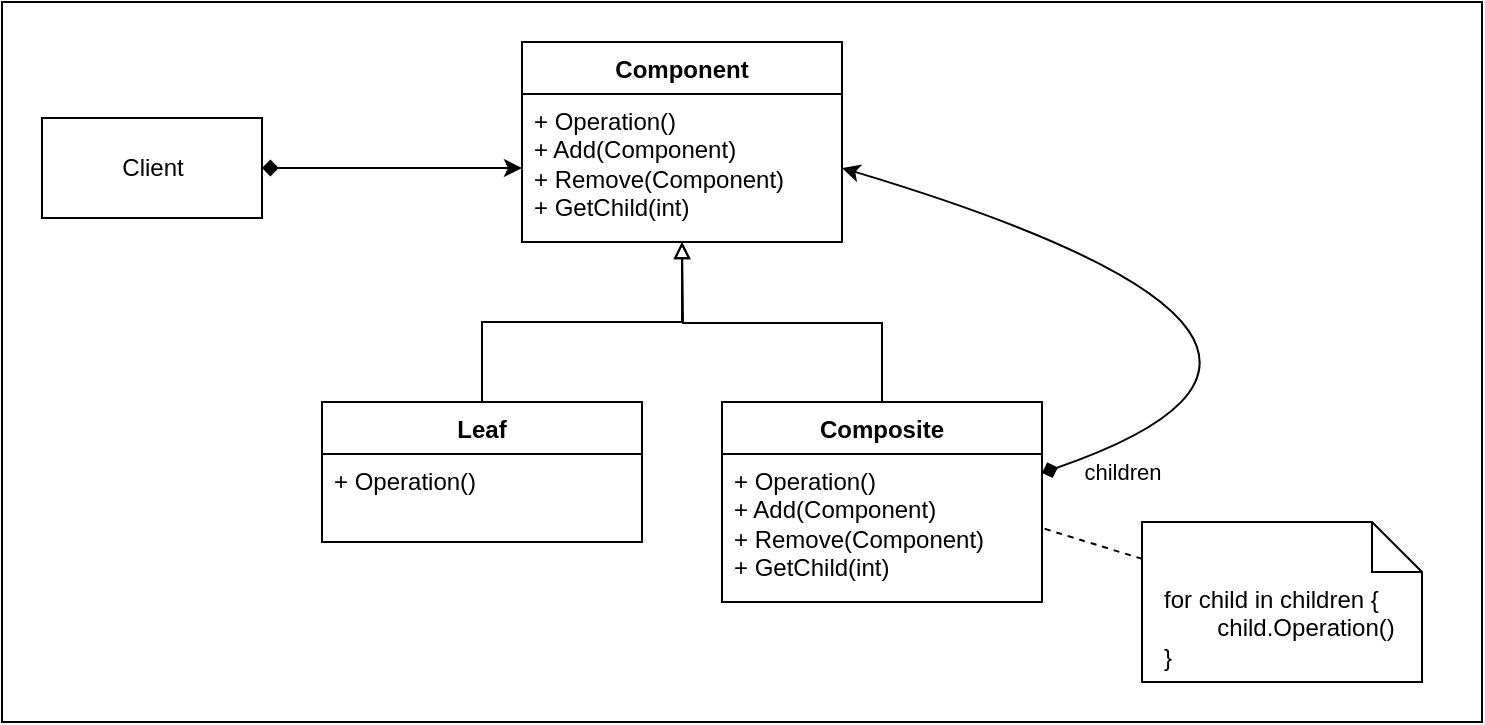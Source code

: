 <mxfile>
    <diagram name="Page-1" id="SDWG9DKmseKplDPkIkF8">
        <mxGraphModel dx="978" dy="456" grid="1" gridSize="10" guides="1" tooltips="1" connect="1" arrows="1" fold="1" page="1" pageScale="1" pageWidth="850" pageHeight="1100" math="0" shadow="0">
            <root>
                <mxCell id="0"/>
                <mxCell id="1" parent="0"/>
                <mxCell id="bwSSeVmjy1r_vaOKLsch-12" value="" style="rounded=0;whiteSpace=wrap;html=1;" parent="1" vertex="1">
                    <mxGeometry x="20" y="90" width="740" height="360" as="geometry"/>
                </mxCell>
                <mxCell id="bwSSeVmjy1r_vaOKLsch-1" value="Component" style="swimlane;fontStyle=1;align=center;verticalAlign=top;childLayout=stackLayout;horizontal=1;startSize=26;horizontalStack=0;resizeParent=1;resizeParentMax=0;resizeLast=0;collapsible=1;marginBottom=0;whiteSpace=wrap;html=1;" parent="1" vertex="1">
                    <mxGeometry x="280" y="110" width="160" height="100" as="geometry"/>
                </mxCell>
                <mxCell id="bwSSeVmjy1r_vaOKLsch-4" value="+ Operation()&lt;br&gt;+ Add(Component)&lt;br&gt;+ Remove(Component)&lt;br&gt;+ GetChild(int)" style="text;strokeColor=none;fillColor=none;align=left;verticalAlign=top;spacingLeft=4;spacingRight=4;overflow=hidden;rotatable=0;points=[[0,0.5],[1,0.5]];portConstraint=eastwest;whiteSpace=wrap;html=1;" parent="bwSSeVmjy1r_vaOKLsch-1" vertex="1">
                    <mxGeometry y="26" width="160" height="74" as="geometry"/>
                </mxCell>
                <mxCell id="bwSSeVmjy1r_vaOKLsch-10" style="edgeStyle=orthogonalEdgeStyle;rounded=0;orthogonalLoop=1;jettySize=auto;html=1;endArrow=block;endFill=0;" parent="1" source="bwSSeVmjy1r_vaOKLsch-5" target="bwSSeVmjy1r_vaOKLsch-1" edge="1">
                    <mxGeometry relative="1" as="geometry"/>
                </mxCell>
                <mxCell id="bwSSeVmjy1r_vaOKLsch-5" value="Leaf" style="swimlane;fontStyle=1;align=center;verticalAlign=top;childLayout=stackLayout;horizontal=1;startSize=26;horizontalStack=0;resizeParent=1;resizeParentMax=0;resizeLast=0;collapsible=1;marginBottom=0;whiteSpace=wrap;html=1;" parent="1" vertex="1">
                    <mxGeometry x="180" y="290" width="160" height="70" as="geometry"/>
                </mxCell>
                <mxCell id="bwSSeVmjy1r_vaOKLsch-8" value="+ Operation()" style="text;strokeColor=none;fillColor=none;align=left;verticalAlign=top;spacingLeft=4;spacingRight=4;overflow=hidden;rotatable=0;points=[[0,0.5],[1,0.5]];portConstraint=eastwest;whiteSpace=wrap;html=1;" parent="bwSSeVmjy1r_vaOKLsch-5" vertex="1">
                    <mxGeometry y="26" width="160" height="44" as="geometry"/>
                </mxCell>
                <mxCell id="3" value="Composite" style="swimlane;fontStyle=1;align=center;verticalAlign=top;childLayout=stackLayout;horizontal=1;startSize=26;horizontalStack=0;resizeParent=1;resizeParentMax=0;resizeLast=0;collapsible=1;marginBottom=0;whiteSpace=wrap;html=1;" vertex="1" parent="1">
                    <mxGeometry x="380" y="290" width="160" height="100" as="geometry"/>
                </mxCell>
                <mxCell id="4" value="+ Operation()&lt;br&gt;+ Add(Component)&lt;br&gt;+ Remove(Component)&lt;br&gt;+ GetChild(int)" style="text;strokeColor=none;fillColor=none;align=left;verticalAlign=top;spacingLeft=4;spacingRight=4;overflow=hidden;rotatable=0;points=[[0,0.5],[1,0.5]];portConstraint=eastwest;whiteSpace=wrap;html=1;" vertex="1" parent="3">
                    <mxGeometry y="26" width="160" height="74" as="geometry"/>
                </mxCell>
                <mxCell id="5" style="edgeStyle=orthogonalEdgeStyle;rounded=0;orthogonalLoop=1;jettySize=auto;html=1;endArrow=block;endFill=0;exitX=0.5;exitY=0;exitDx=0;exitDy=0;" edge="1" parent="1" source="3">
                    <mxGeometry relative="1" as="geometry">
                        <mxPoint x="270" y="300" as="sourcePoint"/>
                        <mxPoint x="360" y="210" as="targetPoint"/>
                    </mxGeometry>
                </mxCell>
                <mxCell id="6" style="edgeStyle=none;html=1;entryX=1;entryY=0.5;entryDx=0;entryDy=0;curved=1;startArrow=diamond;startFill=1;" edge="1" parent="1" source="4" target="bwSSeVmjy1r_vaOKLsch-4">
                    <mxGeometry relative="1" as="geometry">
                        <Array as="points">
                            <mxPoint x="730" y="260"/>
                        </Array>
                    </mxGeometry>
                </mxCell>
                <mxCell id="7" value="children" style="edgeLabel;html=1;align=center;verticalAlign=middle;resizable=0;points=[];" vertex="1" connectable="0" parent="6">
                    <mxGeometry x="-0.751" y="1" relative="1" as="geometry">
                        <mxPoint x="-19" y="21" as="offset"/>
                    </mxGeometry>
                </mxCell>
                <mxCell id="9" style="edgeStyle=none;curved=1;html=1;entryX=0;entryY=0.5;entryDx=0;entryDy=0;startArrow=diamond;startFill=1;" edge="1" parent="1" source="8" target="bwSSeVmjy1r_vaOKLsch-4">
                    <mxGeometry relative="1" as="geometry"/>
                </mxCell>
                <mxCell id="8" value="Client" style="html=1;" vertex="1" parent="1">
                    <mxGeometry x="40" y="148" width="110" height="50" as="geometry"/>
                </mxCell>
                <mxCell id="11" style="edgeStyle=none;curved=1;html=1;entryX=1;entryY=0.5;entryDx=0;entryDy=0;startArrow=none;startFill=0;endArrow=none;endFill=0;dashed=1;" edge="1" parent="1" source="10" target="4">
                    <mxGeometry relative="1" as="geometry"/>
                </mxCell>
                <mxCell id="10" value="for child in children {&lt;br&gt;&lt;span style=&quot;white-space: pre;&quot;&gt;&#9;&lt;/span&gt;child.Operation()&lt;br&gt;}" style="shape=note2;boundedLbl=1;whiteSpace=wrap;html=1;size=25;verticalAlign=top;align=left;spacingLeft=9;" vertex="1" parent="1">
                    <mxGeometry x="590" y="350" width="140" height="80" as="geometry"/>
                </mxCell>
            </root>
        </mxGraphModel>
    </diagram>
</mxfile>